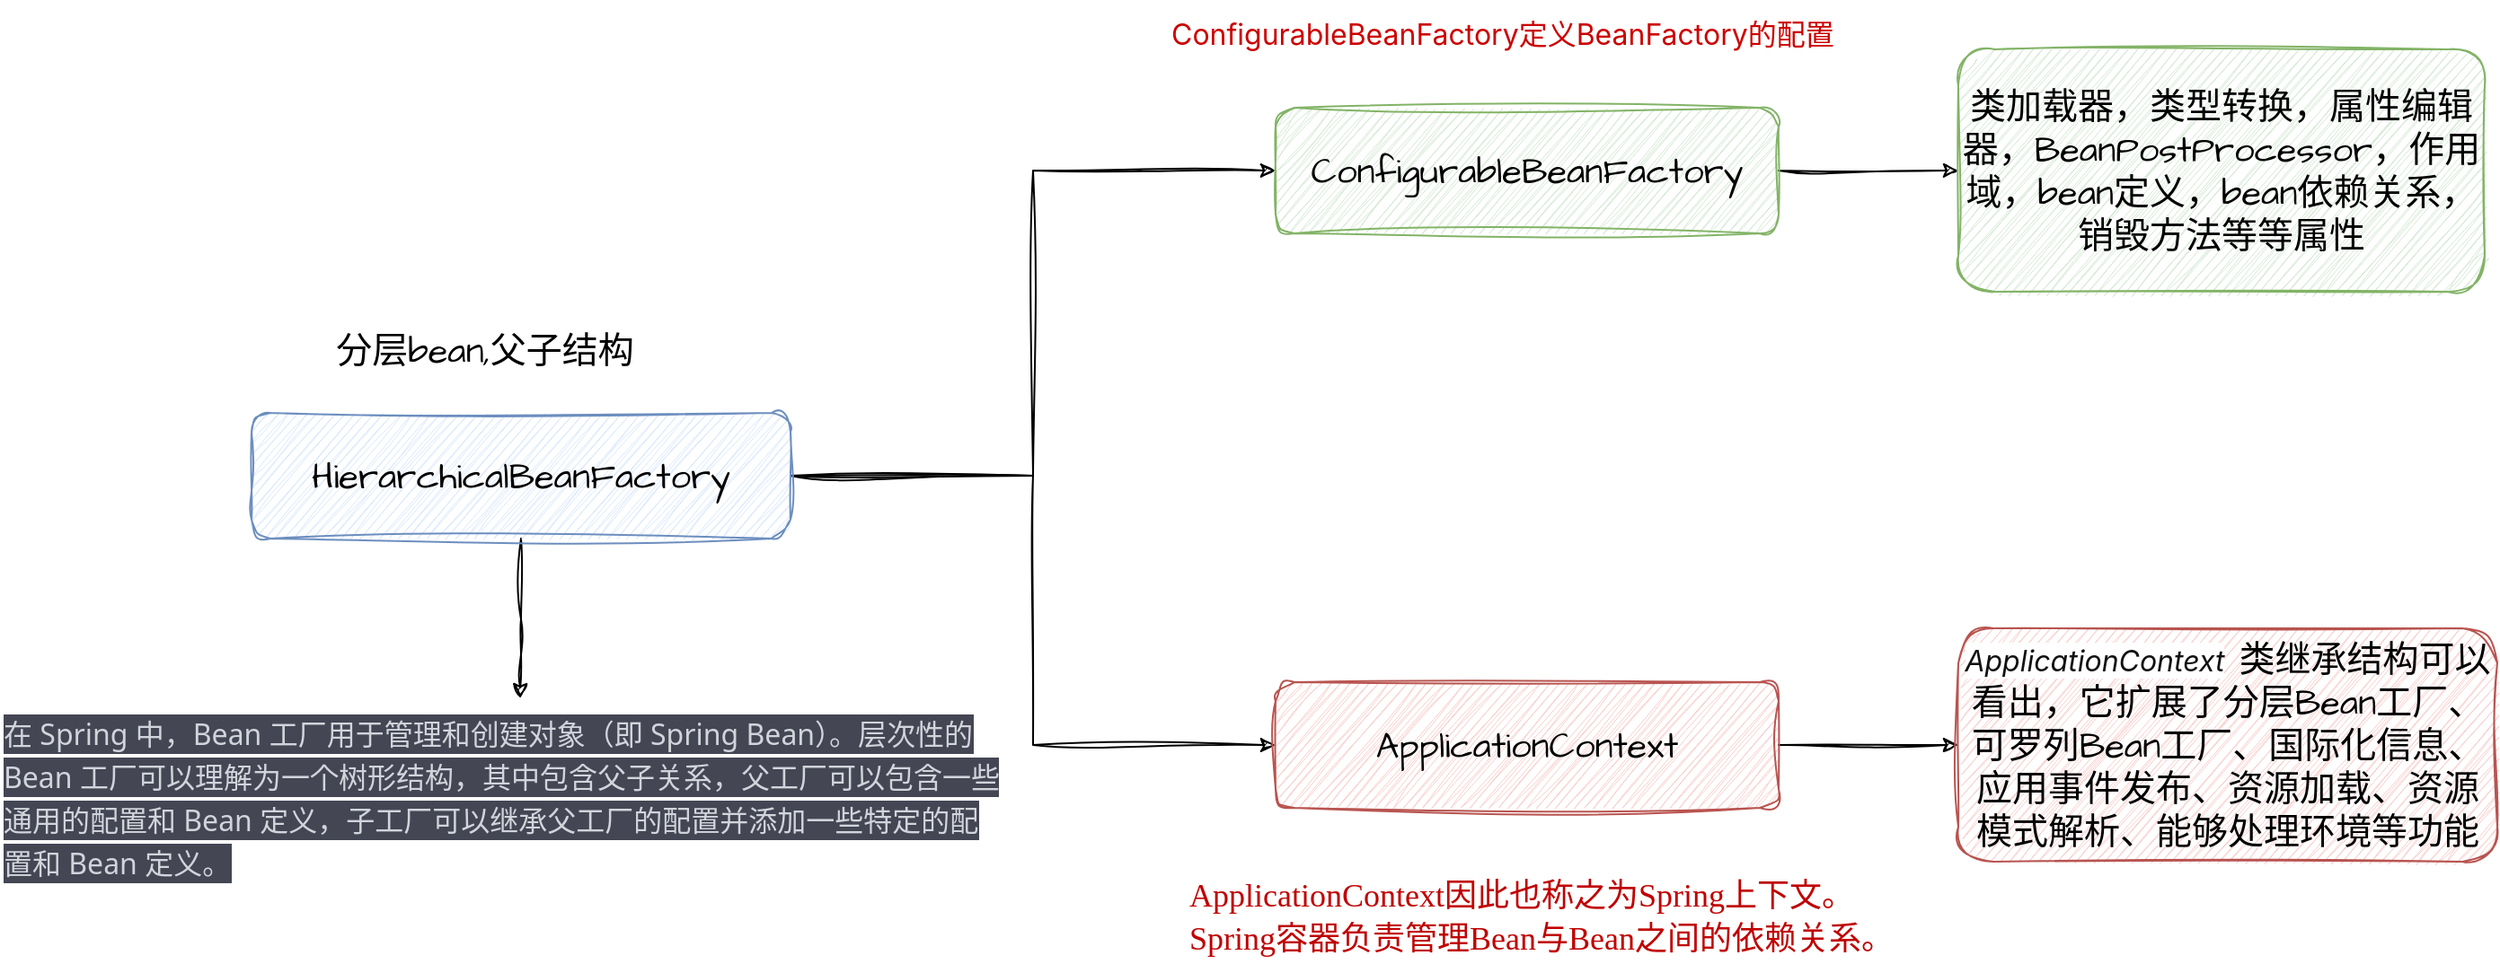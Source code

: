 <mxfile version="21.6.5" type="device">
  <diagram name="第 1 页" id="UdORBZQHHSoJqANZYs1T">
    <mxGraphModel dx="1863" dy="614" grid="1" gridSize="10" guides="1" tooltips="1" connect="1" arrows="1" fold="1" page="1" pageScale="1" pageWidth="827" pageHeight="1169" math="0" shadow="0">
      <root>
        <mxCell id="0" />
        <mxCell id="1" parent="0" />
        <mxCell id="jT1-dBwznfdhucrr99Hs-4" style="edgeStyle=orthogonalEdgeStyle;rounded=0;sketch=1;hachureGap=4;jiggle=2;curveFitting=1;orthogonalLoop=1;jettySize=auto;html=1;exitX=1;exitY=0.5;exitDx=0;exitDy=0;entryX=0;entryY=0.5;entryDx=0;entryDy=0;fontFamily=Architects Daughter;fontSource=https%3A%2F%2Ffonts.googleapis.com%2Fcss%3Ffamily%3DArchitects%2BDaughter;fontSize=16;" parent="1" source="jT1-dBwznfdhucrr99Hs-1" target="jT1-dBwznfdhucrr99Hs-3" edge="1">
          <mxGeometry relative="1" as="geometry" />
        </mxCell>
        <mxCell id="jT1-dBwznfdhucrr99Hs-6" style="edgeStyle=orthogonalEdgeStyle;rounded=0;sketch=1;hachureGap=4;jiggle=2;curveFitting=1;orthogonalLoop=1;jettySize=auto;html=1;exitX=1;exitY=0.5;exitDx=0;exitDy=0;entryX=0;entryY=0.5;entryDx=0;entryDy=0;fontFamily=Architects Daughter;fontSource=https%3A%2F%2Ffonts.googleapis.com%2Fcss%3Ffamily%3DArchitects%2BDaughter;fontSize=16;" parent="1" source="jT1-dBwznfdhucrr99Hs-1" target="jT1-dBwznfdhucrr99Hs-5" edge="1">
          <mxGeometry relative="1" as="geometry" />
        </mxCell>
        <mxCell id="TlJE69d-yF3p0b26EstV-2" style="edgeStyle=orthogonalEdgeStyle;rounded=0;sketch=1;hachureGap=4;jiggle=2;curveFitting=1;orthogonalLoop=1;jettySize=auto;html=1;entryX=0.517;entryY=-0.008;entryDx=0;entryDy=0;entryPerimeter=0;fontFamily=Architects Daughter;fontSource=https%3A%2F%2Ffonts.googleapis.com%2Fcss%3Ffamily%3DArchitects%2BDaughter;fontSize=16;" edge="1" parent="1" source="jT1-dBwznfdhucrr99Hs-1" target="TlJE69d-yF3p0b26EstV-1">
          <mxGeometry relative="1" as="geometry" />
        </mxCell>
        <mxCell id="jT1-dBwznfdhucrr99Hs-1" value="HierarchicalBeanFactory" style="rounded=1;whiteSpace=wrap;html=1;sketch=1;hachureGap=4;jiggle=2;curveFitting=1;fontFamily=Architects Daughter;fontSource=https%3A%2F%2Ffonts.googleapis.com%2Fcss%3Ffamily%3DArchitects%2BDaughter;fontSize=20;fillColor=#dae8fc;strokeColor=#6c8ebf;" parent="1" vertex="1">
          <mxGeometry x="-130" y="320" width="300" height="70" as="geometry" />
        </mxCell>
        <mxCell id="jT1-dBwznfdhucrr99Hs-2" value="分层bean,父子结构" style="text;html=1;strokeColor=none;fillColor=none;align=center;verticalAlign=middle;whiteSpace=wrap;rounded=0;fontSize=20;fontFamily=Architects Daughter;" parent="1" vertex="1">
          <mxGeometry x="-100" y="270" width="200" height="30" as="geometry" />
        </mxCell>
        <mxCell id="jT1-dBwznfdhucrr99Hs-17" value="" style="edgeStyle=orthogonalEdgeStyle;rounded=0;sketch=1;hachureGap=4;jiggle=2;curveFitting=1;orthogonalLoop=1;jettySize=auto;html=1;fontFamily=Architects Daughter;fontSource=https%3A%2F%2Ffonts.googleapis.com%2Fcss%3Ffamily%3DArchitects%2BDaughter;fontSize=16;" parent="1" source="jT1-dBwznfdhucrr99Hs-3" target="jT1-dBwznfdhucrr99Hs-16" edge="1">
          <mxGeometry relative="1" as="geometry" />
        </mxCell>
        <mxCell id="jT1-dBwznfdhucrr99Hs-3" value="ConfigurableBeanFactory" style="rounded=1;whiteSpace=wrap;html=1;sketch=1;hachureGap=4;jiggle=2;curveFitting=1;fontFamily=Architects Daughter;fontSource=https%3A%2F%2Ffonts.googleapis.com%2Fcss%3Ffamily%3DArchitects%2BDaughter;fontSize=20;fillColor=#d5e8d4;strokeColor=#82b366;" parent="1" vertex="1">
          <mxGeometry x="440" y="150" width="280" height="70" as="geometry" />
        </mxCell>
        <mxCell id="jT1-dBwznfdhucrr99Hs-19" value="" style="edgeStyle=orthogonalEdgeStyle;rounded=0;sketch=1;hachureGap=4;jiggle=2;curveFitting=1;orthogonalLoop=1;jettySize=auto;html=1;fontFamily=Architects Daughter;fontSource=https%3A%2F%2Ffonts.googleapis.com%2Fcss%3Ffamily%3DArchitects%2BDaughter;fontSize=16;" parent="1" source="jT1-dBwznfdhucrr99Hs-5" target="jT1-dBwznfdhucrr99Hs-18" edge="1">
          <mxGeometry relative="1" as="geometry" />
        </mxCell>
        <mxCell id="jT1-dBwznfdhucrr99Hs-5" value="ApplicationContext" style="rounded=1;whiteSpace=wrap;html=1;sketch=1;hachureGap=4;jiggle=2;curveFitting=1;fontFamily=Architects Daughter;fontSource=https%3A%2F%2Ffonts.googleapis.com%2Fcss%3Ffamily%3DArchitects%2BDaughter;fontSize=20;fillColor=#f8cecc;strokeColor=#b85450;" parent="1" vertex="1">
          <mxGeometry x="440" y="470" width="280" height="70" as="geometry" />
        </mxCell>
        <mxCell id="jT1-dBwznfdhucrr99Hs-7" value="&lt;span style=&quot;font-family: -apple-system, &amp;quot;SF UI Text&amp;quot;, Arial, &amp;quot;PingFang SC&amp;quot;, &amp;quot;Hiragino Sans GB&amp;quot;, &amp;quot;Microsoft YaHei&amp;quot;, &amp;quot;WenQuanYi Micro Hei&amp;quot;, sans-serif; font-size: 16px; font-style: normal; font-variant-ligatures: no-common-ligatures; font-variant-caps: normal; font-weight: 400; letter-spacing: normal; orphans: 2; text-align: start; text-indent: 0px; text-transform: none; widows: 2; word-spacing: 0px; -webkit-text-stroke-width: 0px; background-color: rgb(255, 255, 255); text-decoration-thickness: initial; text-decoration-style: initial; text-decoration-color: initial; float: none; display: inline !important;&quot;&gt;&lt;font color=&quot;#cc0000&quot;&gt;ConfigurableBeanFactory定义BeanFactory的配置&lt;/font&gt;&lt;/span&gt;" style="text;whiteSpace=wrap;html=1;fontSize=20;fontFamily=Architects Daughter;" parent="1" vertex="1">
          <mxGeometry x="380" y="90" width="400" height="30" as="geometry" />
        </mxCell>
        <mxCell id="jT1-dBwznfdhucrr99Hs-8" value="&lt;span style=&quot;color: rgb(192, 0, 0); font-family: 楷体; font-size: large; font-style: normal; font-variant-ligatures: no-common-ligatures; font-variant-caps: normal; font-weight: 400; letter-spacing: normal; orphans: 2; text-align: start; text-indent: 0px; text-transform: none; widows: 2; word-spacing: 0px; -webkit-text-stroke-width: 0px; background-color: rgb(255, 255, 255); text-decoration-thickness: initial; text-decoration-style: initial; text-decoration-color: initial; float: none; display: inline !important;&quot;&gt;ApplicationContext因此也称之为Spring上下文。Spring容器负责管理Bean与Bean之间的依赖关系。&lt;/span&gt;" style="text;whiteSpace=wrap;html=1;fontSize=20;fontFamily=Architects Daughter;" parent="1" vertex="1">
          <mxGeometry x="390" y="570" width="403" height="50" as="geometry" />
        </mxCell>
        <mxCell id="jT1-dBwznfdhucrr99Hs-16" value="类加载器，类型转换，属性编辑器，BeanPostProcessor，作用域，bean定义，bean依赖关系，销毁方法等等属性" style="whiteSpace=wrap;html=1;fontSize=20;fontFamily=Architects Daughter;fillColor=#d5e8d4;strokeColor=#82b366;rounded=1;sketch=1;hachureGap=4;jiggle=2;curveFitting=1;fontSource=https%3A%2F%2Ffonts.googleapis.com%2Fcss%3Ffamily%3DArchitects%2BDaughter;" parent="1" vertex="1">
          <mxGeometry x="820" y="117.5" width="293" height="135" as="geometry" />
        </mxCell>
        <mxCell id="jT1-dBwznfdhucrr99Hs-18" value="&lt;i style=&quot;color: rgb(18, 18, 18); font-family: -apple-system, BlinkMacSystemFont, &amp;quot;Helvetica Neue&amp;quot;, &amp;quot;PingFang SC&amp;quot;, &amp;quot;Microsoft YaHei&amp;quot;, &amp;quot;Source Han Sans SC&amp;quot;, &amp;quot;Noto Sans CJK SC&amp;quot;, &amp;quot;WenQuanYi Micro Hei&amp;quot;, sans-serif; font-size: medium; text-align: start; background-color: rgb(255, 255, 255);&quot;&gt;ApplicationContext&lt;/i&gt;&amp;nbsp;类继承结构可以看出，它扩展了分层Bean工厂、可罗列Bean工厂、国际化信息、应用事件发布、资源加载、资源模式解析、能够处理环境等功能" style="whiteSpace=wrap;html=1;fontSize=20;fontFamily=Architects Daughter;fillColor=#f8cecc;strokeColor=#b85450;rounded=1;sketch=1;hachureGap=4;jiggle=2;curveFitting=1;fontSource=https%3A%2F%2Ffonts.googleapis.com%2Fcss%3Ffamily%3DArchitects%2BDaughter;" parent="1" vertex="1">
          <mxGeometry x="820" y="440" width="300" height="130" as="geometry" />
        </mxCell>
        <mxCell id="TlJE69d-yF3p0b26EstV-1" value="&lt;span style=&quot;color: rgb(209, 213, 219); font-family: Söhne, ui-sans-serif, system-ui, -apple-system, &amp;quot;Segoe UI&amp;quot;, Roboto, Ubuntu, Cantarell, &amp;quot;Noto Sans&amp;quot;, sans-serif, &amp;quot;Helvetica Neue&amp;quot;, Arial, &amp;quot;Apple Color Emoji&amp;quot;, &amp;quot;Segoe UI Emoji&amp;quot;, &amp;quot;Segoe UI Symbol&amp;quot;, &amp;quot;Noto Color Emoji&amp;quot;; font-size: 16px; font-style: normal; font-variant-ligatures: normal; font-variant-caps: normal; font-weight: 400; letter-spacing: normal; orphans: 2; text-align: start; text-indent: 0px; text-transform: none; widows: 2; word-spacing: 0px; -webkit-text-stroke-width: 0px; background-color: rgb(68, 70, 84); text-decoration-thickness: initial; text-decoration-style: initial; text-decoration-color: initial; float: none; display: inline !important;&quot;&gt;在 Spring 中，Bean 工厂用于管理和创建对象（即 Spring Bean）。层次性的 Bean 工厂可以理解为一个树形结构，其中包含父子关系，父工厂可以包含一些通用的配置和 Bean 定义，子工厂可以继承父工厂的配置并添加一些特定的配置和 Bean 定义。&lt;/span&gt;" style="text;whiteSpace=wrap;html=1;fontSize=20;fontFamily=Architects Daughter;" vertex="1" parent="1">
          <mxGeometry x="-270" y="480" width="560" height="120" as="geometry" />
        </mxCell>
      </root>
    </mxGraphModel>
  </diagram>
</mxfile>
